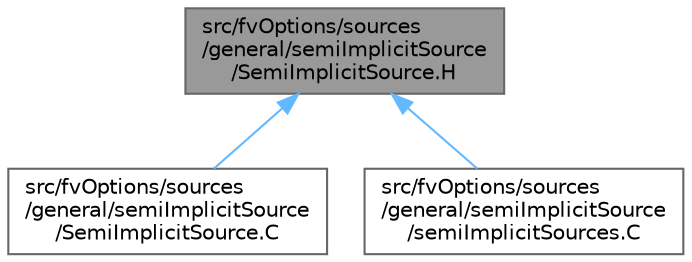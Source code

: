 digraph "src/fvOptions/sources/general/semiImplicitSource/SemiImplicitSource.H"
{
 // LATEX_PDF_SIZE
  bgcolor="transparent";
  edge [fontname=Helvetica,fontsize=10,labelfontname=Helvetica,labelfontsize=10];
  node [fontname=Helvetica,fontsize=10,shape=box,height=0.2,width=0.4];
  Node1 [id="Node000001",label="src/fvOptions/sources\l/general/semiImplicitSource\l/SemiImplicitSource.H",height=0.2,width=0.4,color="gray40", fillcolor="grey60", style="filled", fontcolor="black",tooltip=" "];
  Node1 -> Node2 [id="edge1_Node000001_Node000002",dir="back",color="steelblue1",style="solid",tooltip=" "];
  Node2 [id="Node000002",label="src/fvOptions/sources\l/general/semiImplicitSource\l/SemiImplicitSource.C",height=0.2,width=0.4,color="grey40", fillcolor="white", style="filled",URL="$SemiImplicitSource_8C.html",tooltip=" "];
  Node1 -> Node3 [id="edge2_Node000001_Node000003",dir="back",color="steelblue1",style="solid",tooltip=" "];
  Node3 [id="Node000003",label="src/fvOptions/sources\l/general/semiImplicitSource\l/semiImplicitSources.C",height=0.2,width=0.4,color="grey40", fillcolor="white", style="filled",URL="$semiImplicitSources_8C.html",tooltip=" "];
}
